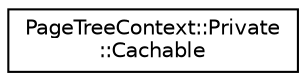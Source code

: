 digraph "Graphical Class Hierarchy"
{
 // INTERACTIVE_SVG=YES
 // LATEX_PDF_SIZE
  edge [fontname="Helvetica",fontsize="10",labelfontname="Helvetica",labelfontsize="10"];
  node [fontname="Helvetica",fontsize="10",shape=record];
  rankdir="LR";
  Node0 [label="PageTreeContext::Private\l::Cachable",height=0.2,width=0.4,color="black", fillcolor="white", style="filled",URL="$d4/d79/struct_page_tree_context_1_1_private_1_1_cachable.html",tooltip=" "];
}
